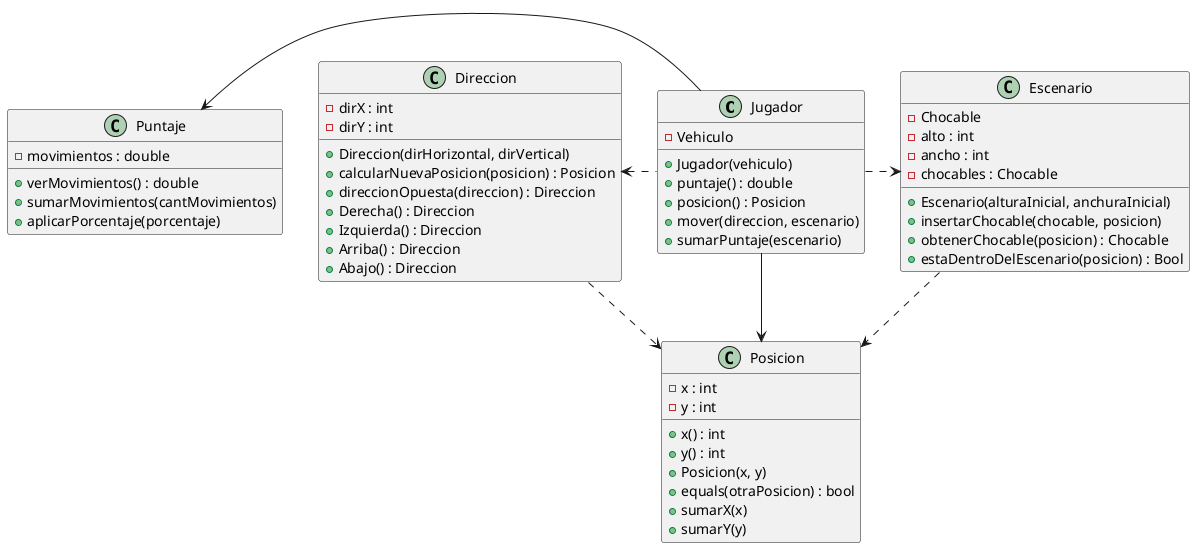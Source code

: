 @startuml

class Jugador {
    - Vehiculo
    + Jugador(vehiculo)
    + puntaje() : double
    + posicion() : Posicion
    + mover(direccion, escenario)
    + sumarPuntaje(escenario)
}

class Puntaje {
    - movimientos : double
    + verMovimientos() : double
    + sumarMovimientos(cantMovimientos)
    + aplicarPorcentaje(porcentaje)

}

class Direccion{
    - dirX : int
    - dirY : int
    + Direccion(dirHorizontal, dirVertical)
    + calcularNuevaPosicion(posicion) : Posicion
    + direccionOpuesta(direccion) : Direccion
    + Derecha() : Direccion
    + Izquierda() : Direccion
    + Arriba() : Direccion
    + Abajo() : Direccion
}

class Escenario {
    - Chocable
    - alto : int
    - ancho : int
    - chocables : Chocable
    + Escenario(alturaInicial, anchuraInicial) 
    + insertarChocable(chocable, posicion)
    + obtenerChocable(posicion) : Chocable
    + estaDentroDelEscenario(posicion) : Bool
}

class Posicion {
    - x : int
    - y : int
    + x() : int
    + y() : int
    + Posicion(x, y)
    + equals(otraPosicion) : bool
    + sumarX(x)
    + sumarY(y)
}

Puntaje <- Jugador

Posicion <-- Jugador
Jugador .> Escenario

Direccion .> Posicion
Direccion <. Jugador

Escenario ..> Posicion


@enduml